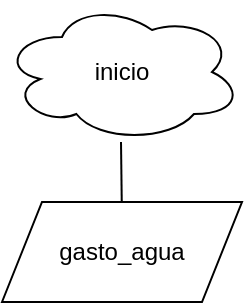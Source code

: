 <mxfile>
    <diagram id="Gva6rX1dXDKtCn1NdtdJ" name="Página-1">
        <mxGraphModel dx="576" dy="411" grid="1" gridSize="10" guides="1" tooltips="1" connect="1" arrows="1" fold="1" page="1" pageScale="1" pageWidth="827" pageHeight="1169" math="0" shadow="0">
            <root>
                <mxCell id="0"/>
                <mxCell id="1" parent="0"/>
                <mxCell id="2" value="inicio" style="ellipse;shape=cloud;whiteSpace=wrap;html=1;" vertex="1" parent="1">
                    <mxGeometry x="330" y="10" width="120" height="70" as="geometry"/>
                </mxCell>
                <mxCell id="3" value="" style="endArrow=classic;html=1;" edge="1" parent="1">
                    <mxGeometry width="50" height="50" relative="1" as="geometry">
                        <mxPoint x="389.5" y="80" as="sourcePoint"/>
                        <mxPoint x="390" y="120" as="targetPoint"/>
                    </mxGeometry>
                </mxCell>
                <mxCell id="4" value="gasto_agua" style="shape=parallelogram;perimeter=parallelogramPerimeter;whiteSpace=wrap;html=1;fixedSize=1;" vertex="1" parent="1">
                    <mxGeometry x="330" y="110" width="120" height="50" as="geometry"/>
                </mxCell>
            </root>
        </mxGraphModel>
    </diagram>
</mxfile>